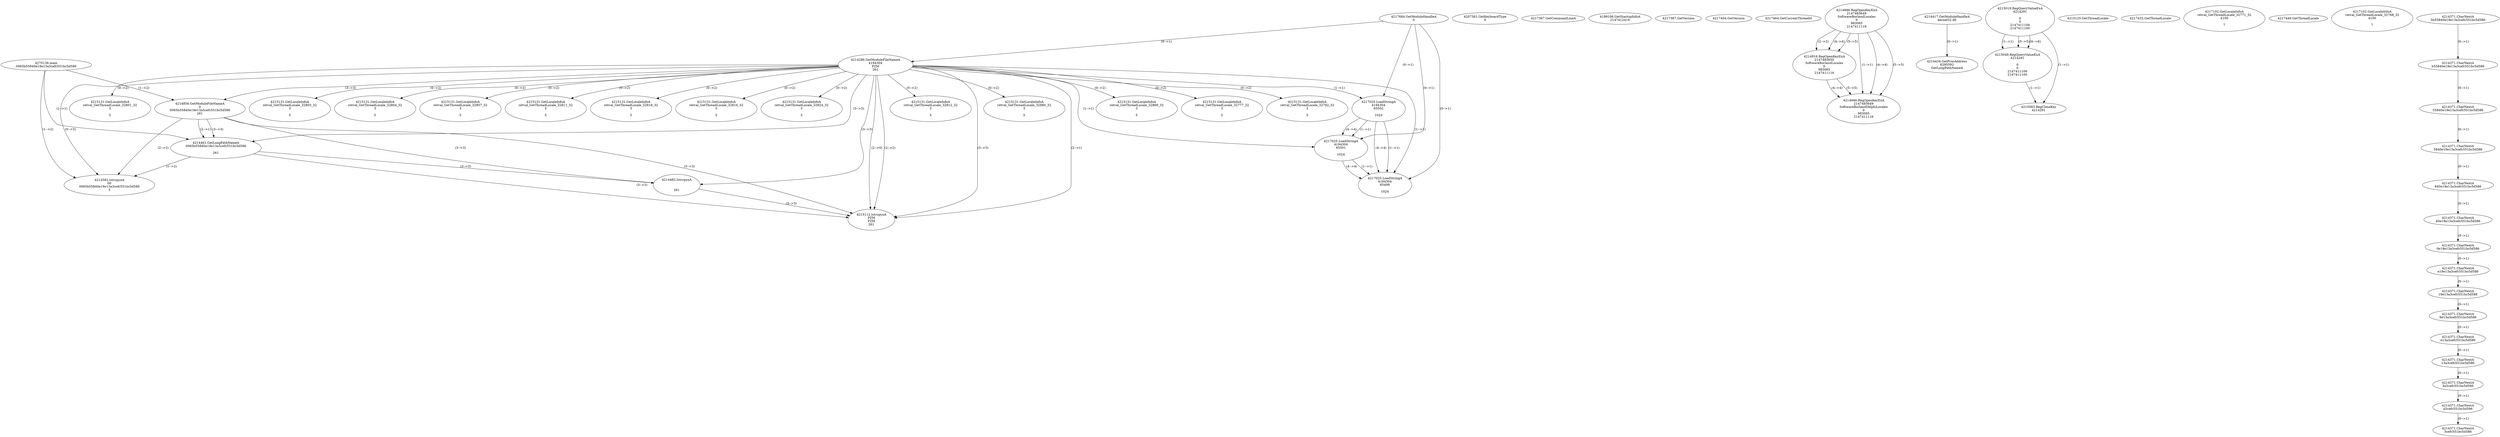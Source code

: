 // Global SCDG with merge call
digraph {
	0 [label="4270136.main
0065b55840e19e13a3cefc551bc5d586"]
	1 [label="4217684.GetModuleHandleA
0"]
	2 [label="4207361.GetKeyboardType
0"]
	3 [label="4217367.GetCommandLineA
"]
	4 [label="4199106.GetStartupInfoA
2147412416"]
	5 [label="4217387.GetVersion
"]
	6 [label="4217404.GetVersion
"]
	7 [label="4217464.GetCurrentThreadId
"]
	8 [label="4214286.GetModuleFileNameA
4194304
PZM
261"]
	1 -> 8 [label="(0-->1)"]
	9 [label="4214856.GetModuleFileNameA
0
0065b55840e19e13a3cefc551bc5d586
261"]
	0 -> 9 [label="(1-->2)"]
	8 -> 9 [label="(3-->3)"]
	10 [label="4214886.RegOpenKeyExA
2147483649
Software\Borland\Locales
0
983065
2147411116"]
	11 [label="4214916.RegOpenKeyExA
2147483650
Software\Borland\Locales
0
983065
2147411116"]
	10 -> 11 [label="(2-->2)"]
	10 -> 11 [label="(4-->4)"]
	10 -> 11 [label="(5-->5)"]
	12 [label="4214417.GetModuleHandleA
kernel32.dll"]
	13 [label="4214434.GetProcAddress
6295592
GetLongPathNameA"]
	12 -> 13 [label="(0-->1)"]
	14 [label="4214461.GetLongPathNameA
0065b55840e19e13a3cefc551bc5d586

261"]
	0 -> 14 [label="(1-->1)"]
	9 -> 14 [label="(2-->1)"]
	8 -> 14 [label="(3-->3)"]
	9 -> 14 [label="(3-->3)"]
	15 [label="4214482.lstrcpynA


261"]
	8 -> 15 [label="(3-->3)"]
	9 -> 15 [label="(3-->3)"]
	14 -> 15 [label="(3-->3)"]
	16 [label="4215019.RegQueryValueExA
4214291

0
0
2147411106
2147411100"]
	17 [label="4215049.RegQueryValueExA
4214291

0
0
2147411106
2147411100"]
	16 -> 17 [label="(1-->1)"]
	16 -> 17 [label="(5-->5)"]
	16 -> 17 [label="(6-->6)"]
	18 [label="4215083.RegCloseKey
4214291"]
	16 -> 18 [label="(1-->1)"]
	17 -> 18 [label="(1-->1)"]
	19 [label="4215112.lstrcpynA
PZM
PZM
261"]
	8 -> 19 [label="(2-->1)"]
	8 -> 19 [label="(2-->2)"]
	8 -> 19 [label="(3-->3)"]
	9 -> 19 [label="(3-->3)"]
	14 -> 19 [label="(3-->3)"]
	15 -> 19 [label="(3-->3)"]
	8 -> 19 [label="(2-->0)"]
	20 [label="4215125.GetThreadLocale
"]
	21 [label="4215131.GetLocaleInfoA
retval_GetThreadLocale_32812_32
3

5"]
	8 -> 21 [label="(0-->2)"]
	22 [label="4217025.LoadStringA
4194304
65502

1024"]
	1 -> 22 [label="(0-->1)"]
	8 -> 22 [label="(1-->1)"]
	23 [label="4217025.LoadStringA
4194304
65501

1024"]
	1 -> 23 [label="(0-->1)"]
	8 -> 23 [label="(1-->1)"]
	22 -> 23 [label="(1-->1)"]
	22 -> 23 [label="(4-->4)"]
	24 [label="4217025.LoadStringA
4194304
65499

1024"]
	1 -> 24 [label="(0-->1)"]
	8 -> 24 [label="(1-->1)"]
	22 -> 24 [label="(1-->1)"]
	23 -> 24 [label="(1-->1)"]
	22 -> 24 [label="(4-->4)"]
	23 -> 24 [label="(4-->4)"]
	25 [label="4217432.GetThreadLocale
"]
	26 [label="4217102.GetLocaleInfoA
retval_GetThreadLocale_32771_32
4100

7"]
	27 [label="4215131.GetLocaleInfoA
retval_GetThreadLocale_32880_32
3

5"]
	8 -> 27 [label="(0-->2)"]
	28 [label="4217449.GetThreadLocale
"]
	29 [label="4217102.GetLocaleInfoA
retval_GetThreadLocale_32768_32
4100

7"]
	30 [label="4214582.lstrcpynA
00
0065b55840e19e13a3cefc551bc5d586
3"]
	0 -> 30 [label="(1-->2)"]
	9 -> 30 [label="(2-->2)"]
	14 -> 30 [label="(1-->2)"]
	8 -> 30 [label="(0-->3)"]
	31 [label="4214371.CharNextA
5b55840e19e13a3cefc551bc5d586"]
	32 [label="4214371.CharNextA
b55840e19e13a3cefc551bc5d586"]
	31 -> 32 [label="(0-->1)"]
	33 [label="4214371.CharNextA
55840e19e13a3cefc551bc5d586"]
	32 -> 33 [label="(0-->1)"]
	34 [label="4214371.CharNextA
5840e19e13a3cefc551bc5d586"]
	33 -> 34 [label="(0-->1)"]
	35 [label="4214371.CharNextA
840e19e13a3cefc551bc5d586"]
	34 -> 35 [label="(0-->1)"]
	36 [label="4214371.CharNextA
40e19e13a3cefc551bc5d586"]
	35 -> 36 [label="(0-->1)"]
	37 [label="4214371.CharNextA
0e19e13a3cefc551bc5d586"]
	36 -> 37 [label="(0-->1)"]
	38 [label="4214371.CharNextA
e19e13a3cefc551bc5d586"]
	37 -> 38 [label="(0-->1)"]
	39 [label="4214371.CharNextA
19e13a3cefc551bc5d586"]
	38 -> 39 [label="(0-->1)"]
	40 [label="4214371.CharNextA
9e13a3cefc551bc5d586"]
	39 -> 40 [label="(0-->1)"]
	41 [label="4214371.CharNextA
e13a3cefc551bc5d586"]
	40 -> 41 [label="(0-->1)"]
	42 [label="4214371.CharNextA
13a3cefc551bc5d586"]
	41 -> 42 [label="(0-->1)"]
	43 [label="4214371.CharNextA
3a3cefc551bc5d586"]
	42 -> 43 [label="(0-->1)"]
	44 [label="4214371.CharNextA
a3cefc551bc5d586"]
	43 -> 44 [label="(0-->1)"]
	45 [label="4214371.CharNextA
3cefc551bc5d586"]
	44 -> 45 [label="(0-->1)"]
	46 [label="4215131.GetLocaleInfoA
retval_GetThreadLocale_32869_32
3

5"]
	8 -> 46 [label="(0-->2)"]
	47 [label="4214946.RegOpenKeyExA
2147483649
Software\Borland\Delphi\Locales
0
983065
2147411116"]
	10 -> 47 [label="(1-->1)"]
	10 -> 47 [label="(4-->4)"]
	11 -> 47 [label="(4-->4)"]
	10 -> 47 [label="(5-->5)"]
	11 -> 47 [label="(5-->5)"]
	48 [label="4215131.GetLocaleInfoA
retval_GetThreadLocale_32777_32
3

5"]
	8 -> 48 [label="(0-->2)"]
	49 [label="4215131.GetLocaleInfoA
retval_GetThreadLocale_32792_32
3

5"]
	8 -> 49 [label="(0-->2)"]
	50 [label="4215131.GetLocaleInfoA
retval_GetThreadLocale_32801_32
3

5"]
	8 -> 50 [label="(0-->2)"]
	51 [label="4215131.GetLocaleInfoA
retval_GetThreadLocale_32803_32
3

5"]
	8 -> 51 [label="(0-->2)"]
	52 [label="4215131.GetLocaleInfoA
retval_GetThreadLocale_32804_32
3

5"]
	8 -> 52 [label="(0-->2)"]
	53 [label="4215131.GetLocaleInfoA
retval_GetThreadLocale_32807_32
3

5"]
	8 -> 53 [label="(0-->2)"]
	54 [label="4215131.GetLocaleInfoA
retval_GetThreadLocale_32811_32
3

5"]
	8 -> 54 [label="(0-->2)"]
	55 [label="4215131.GetLocaleInfoA
retval_GetThreadLocale_32818_32
3

5"]
	8 -> 55 [label="(0-->2)"]
	56 [label="4215131.GetLocaleInfoA
retval_GetThreadLocale_32816_32
3

5"]
	8 -> 56 [label="(0-->2)"]
	57 [label="4215131.GetLocaleInfoA
retval_GetThreadLocale_32824_32
3

5"]
	8 -> 57 [label="(0-->2)"]
}

